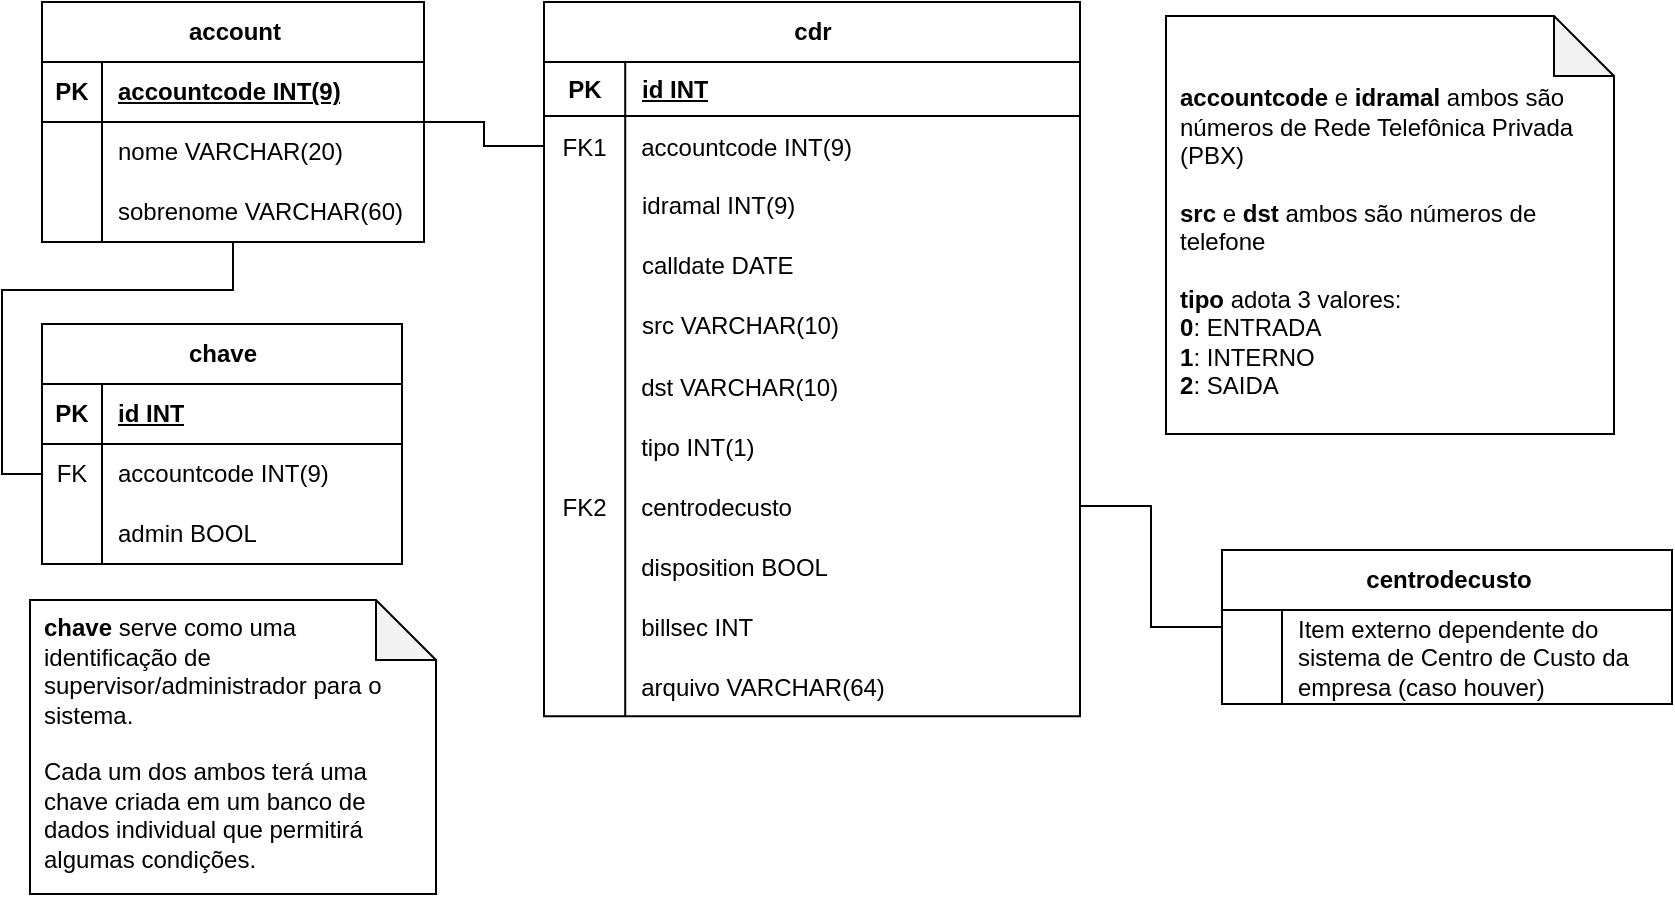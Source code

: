 <mxfile version="27.0.9" pages="3">
  <diagram id="LCHwBQlNh8Vgme6ZbI-Y" name="MER 1">
    <mxGraphModel dx="1278" dy="618" grid="0" gridSize="10" guides="1" tooltips="1" connect="1" arrows="1" fold="1" page="0" pageScale="1" pageWidth="3300" pageHeight="2339" math="0" shadow="0">
      <root>
        <mxCell id="0" />
        <mxCell id="1" parent="0" />
        <mxCell id="iptCe_9q5392KeY6W5Uu-12" value="cdr" style="shape=table;startSize=30;container=1;collapsible=1;childLayout=tableLayout;fixedRows=1;rowLines=0;fontStyle=1;align=center;resizeLast=1;html=1;" parent="1" vertex="1">
          <mxGeometry x="50" y="127" width="268" height="357.071" as="geometry">
            <mxRectangle x="50" y="127" width="52" height="30" as="alternateBounds" />
          </mxGeometry>
        </mxCell>
        <mxCell id="iptCe_9q5392KeY6W5Uu-13" value="" style="shape=tableRow;horizontal=0;startSize=0;swimlaneHead=0;swimlaneBody=0;fillColor=none;collapsible=0;dropTarget=0;points=[[0,0.5],[1,0.5]];portConstraint=eastwest;top=0;left=0;right=0;bottom=1;" parent="iptCe_9q5392KeY6W5Uu-12" vertex="1">
          <mxGeometry y="30" width="268" height="27" as="geometry" />
        </mxCell>
        <mxCell id="iptCe_9q5392KeY6W5Uu-14" value="PK" style="shape=partialRectangle;connectable=0;fillColor=none;top=0;left=0;bottom=0;right=0;fontStyle=1;overflow=hidden;whiteSpace=wrap;html=1;" parent="iptCe_9q5392KeY6W5Uu-13" vertex="1">
          <mxGeometry width="40.607" height="27" as="geometry">
            <mxRectangle width="40.607" height="27" as="alternateBounds" />
          </mxGeometry>
        </mxCell>
        <mxCell id="iptCe_9q5392KeY6W5Uu-15" value="id INT" style="shape=partialRectangle;connectable=0;fillColor=none;top=0;left=0;bottom=0;right=0;align=left;spacingLeft=6;fontStyle=5;overflow=hidden;whiteSpace=wrap;html=1;" parent="iptCe_9q5392KeY6W5Uu-13" vertex="1">
          <mxGeometry x="40.607" width="227.393" height="27" as="geometry">
            <mxRectangle width="227.393" height="27" as="alternateBounds" />
          </mxGeometry>
        </mxCell>
        <mxCell id="iptCe_9q5392KeY6W5Uu-82" value="" style="shape=tableRow;horizontal=0;startSize=0;swimlaneHead=0;swimlaneBody=0;fillColor=none;collapsible=0;dropTarget=0;points=[[0,0.5],[1,0.5]];portConstraint=eastwest;top=0;left=0;right=0;bottom=0;" parent="iptCe_9q5392KeY6W5Uu-12" vertex="1">
          <mxGeometry y="57" width="268" height="30" as="geometry" />
        </mxCell>
        <mxCell id="iptCe_9q5392KeY6W5Uu-83" value="FK1" style="shape=partialRectangle;connectable=0;fillColor=none;top=0;left=0;bottom=0;right=0;editable=1;overflow=hidden;" parent="iptCe_9q5392KeY6W5Uu-82" vertex="1">
          <mxGeometry width="40.607" height="30" as="geometry">
            <mxRectangle width="40.607" height="30" as="alternateBounds" />
          </mxGeometry>
        </mxCell>
        <mxCell id="iptCe_9q5392KeY6W5Uu-84" value="accountcode INT(9)" style="shape=partialRectangle;connectable=0;fillColor=none;top=0;left=0;bottom=0;right=0;align=left;spacingLeft=6;overflow=hidden;" parent="iptCe_9q5392KeY6W5Uu-82" vertex="1">
          <mxGeometry x="40.607" width="227.393" height="30" as="geometry">
            <mxRectangle width="227.393" height="30" as="alternateBounds" />
          </mxGeometry>
        </mxCell>
        <mxCell id="iptCe_9q5392KeY6W5Uu-16" value="" style="shape=tableRow;horizontal=0;startSize=0;swimlaneHead=0;swimlaneBody=0;fillColor=none;collapsible=0;dropTarget=0;points=[[0,0.5],[1,0.5]];portConstraint=eastwest;top=0;left=0;right=0;bottom=0;" parent="iptCe_9q5392KeY6W5Uu-12" vertex="1">
          <mxGeometry y="87" width="268" height="30" as="geometry" />
        </mxCell>
        <mxCell id="iptCe_9q5392KeY6W5Uu-17" value="" style="shape=partialRectangle;connectable=0;fillColor=none;top=0;left=0;bottom=0;right=0;editable=1;overflow=hidden;whiteSpace=wrap;html=1;" parent="iptCe_9q5392KeY6W5Uu-16" vertex="1">
          <mxGeometry width="40.607" height="30" as="geometry">
            <mxRectangle width="40.607" height="30" as="alternateBounds" />
          </mxGeometry>
        </mxCell>
        <mxCell id="iptCe_9q5392KeY6W5Uu-18" value="idramal INT(9)" style="shape=partialRectangle;connectable=0;fillColor=none;top=0;left=0;bottom=0;right=0;align=left;spacingLeft=6;overflow=hidden;whiteSpace=wrap;html=1;" parent="iptCe_9q5392KeY6W5Uu-16" vertex="1">
          <mxGeometry x="40.607" width="227.393" height="30" as="geometry">
            <mxRectangle width="227.393" height="30" as="alternateBounds" />
          </mxGeometry>
        </mxCell>
        <mxCell id="iptCe_9q5392KeY6W5Uu-19" value="" style="shape=tableRow;horizontal=0;startSize=0;swimlaneHead=0;swimlaneBody=0;fillColor=none;collapsible=0;dropTarget=0;points=[[0,0.5],[1,0.5]];portConstraint=eastwest;top=0;left=0;right=0;bottom=0;" parent="iptCe_9q5392KeY6W5Uu-12" vertex="1">
          <mxGeometry y="117" width="268" height="30" as="geometry" />
        </mxCell>
        <mxCell id="iptCe_9q5392KeY6W5Uu-20" value="" style="shape=partialRectangle;connectable=0;fillColor=none;top=0;left=0;bottom=0;right=0;editable=1;overflow=hidden;whiteSpace=wrap;html=1;" parent="iptCe_9q5392KeY6W5Uu-19" vertex="1">
          <mxGeometry width="40.607" height="30" as="geometry">
            <mxRectangle width="40.607" height="30" as="alternateBounds" />
          </mxGeometry>
        </mxCell>
        <mxCell id="iptCe_9q5392KeY6W5Uu-21" value="calldate DATE" style="shape=partialRectangle;connectable=0;fillColor=none;top=0;left=0;bottom=0;right=0;align=left;spacingLeft=6;overflow=hidden;whiteSpace=wrap;html=1;" parent="iptCe_9q5392KeY6W5Uu-19" vertex="1">
          <mxGeometry x="40.607" width="227.393" height="30" as="geometry">
            <mxRectangle width="227.393" height="30" as="alternateBounds" />
          </mxGeometry>
        </mxCell>
        <mxCell id="iptCe_9q5392KeY6W5Uu-22" value="" style="shape=tableRow;horizontal=0;startSize=0;swimlaneHead=0;swimlaneBody=0;fillColor=none;collapsible=0;dropTarget=0;points=[[0,0.5],[1,0.5]];portConstraint=eastwest;top=0;left=0;right=0;bottom=0;" parent="iptCe_9q5392KeY6W5Uu-12" vertex="1">
          <mxGeometry y="147" width="268" height="30" as="geometry" />
        </mxCell>
        <mxCell id="iptCe_9q5392KeY6W5Uu-23" value="" style="shape=partialRectangle;connectable=0;fillColor=none;top=0;left=0;bottom=0;right=0;editable=1;overflow=hidden;whiteSpace=wrap;html=1;" parent="iptCe_9q5392KeY6W5Uu-22" vertex="1">
          <mxGeometry width="40.607" height="30" as="geometry">
            <mxRectangle width="40.607" height="30" as="alternateBounds" />
          </mxGeometry>
        </mxCell>
        <mxCell id="iptCe_9q5392KeY6W5Uu-24" value="src VARCHAR(10&lt;span style=&quot;background-color: transparent; color: light-dark(rgb(0, 0, 0), rgb(255, 255, 255));&quot;&gt;)&lt;/span&gt;" style="shape=partialRectangle;connectable=0;fillColor=none;top=0;left=0;bottom=0;right=0;align=left;spacingLeft=6;overflow=hidden;whiteSpace=wrap;html=1;" parent="iptCe_9q5392KeY6W5Uu-22" vertex="1">
          <mxGeometry x="40.607" width="227.393" height="30" as="geometry">
            <mxRectangle width="227.393" height="30" as="alternateBounds" />
          </mxGeometry>
        </mxCell>
        <mxCell id="iptCe_9q5392KeY6W5Uu-26" value="" style="shape=tableRow;horizontal=0;startSize=0;swimlaneHead=0;swimlaneBody=0;fillColor=none;collapsible=0;dropTarget=0;points=[[0,0.5],[1,0.5]];portConstraint=eastwest;top=0;left=0;right=0;bottom=0;" parent="iptCe_9q5392KeY6W5Uu-12" vertex="1">
          <mxGeometry y="177" width="268" height="30" as="geometry" />
        </mxCell>
        <mxCell id="iptCe_9q5392KeY6W5Uu-27" value="" style="shape=partialRectangle;connectable=0;fillColor=none;top=0;left=0;bottom=0;right=0;editable=1;overflow=hidden;" parent="iptCe_9q5392KeY6W5Uu-26" vertex="1">
          <mxGeometry width="40.607" height="30" as="geometry">
            <mxRectangle width="40.607" height="30" as="alternateBounds" />
          </mxGeometry>
        </mxCell>
        <mxCell id="iptCe_9q5392KeY6W5Uu-28" value="dst VARCHAR(10)" style="shape=partialRectangle;connectable=0;fillColor=none;top=0;left=0;bottom=0;right=0;align=left;spacingLeft=6;overflow=hidden;" parent="iptCe_9q5392KeY6W5Uu-26" vertex="1">
          <mxGeometry x="40.607" width="227.393" height="30" as="geometry">
            <mxRectangle width="227.393" height="30" as="alternateBounds" />
          </mxGeometry>
        </mxCell>
        <mxCell id="iptCe_9q5392KeY6W5Uu-32" value="" style="shape=tableRow;horizontal=0;startSize=0;swimlaneHead=0;swimlaneBody=0;fillColor=none;collapsible=0;dropTarget=0;points=[[0,0.5],[1,0.5]];portConstraint=eastwest;top=0;left=0;right=0;bottom=0;" parent="iptCe_9q5392KeY6W5Uu-12" vertex="1">
          <mxGeometry y="207" width="268" height="30" as="geometry" />
        </mxCell>
        <mxCell id="iptCe_9q5392KeY6W5Uu-33" value="" style="shape=partialRectangle;connectable=0;fillColor=none;top=0;left=0;bottom=0;right=0;editable=1;overflow=hidden;" parent="iptCe_9q5392KeY6W5Uu-32" vertex="1">
          <mxGeometry width="40.607" height="30" as="geometry">
            <mxRectangle width="40.607" height="30" as="alternateBounds" />
          </mxGeometry>
        </mxCell>
        <mxCell id="iptCe_9q5392KeY6W5Uu-34" value="tipo INT(1)" style="shape=partialRectangle;connectable=0;fillColor=none;top=0;left=0;bottom=0;right=0;align=left;spacingLeft=6;overflow=hidden;" parent="iptCe_9q5392KeY6W5Uu-32" vertex="1">
          <mxGeometry x="40.607" width="227.393" height="30" as="geometry">
            <mxRectangle width="227.393" height="30" as="alternateBounds" />
          </mxGeometry>
        </mxCell>
        <mxCell id="iptCe_9q5392KeY6W5Uu-35" value="" style="shape=tableRow;horizontal=0;startSize=0;swimlaneHead=0;swimlaneBody=0;fillColor=none;collapsible=0;dropTarget=0;points=[[0,0.5],[1,0.5]];portConstraint=eastwest;top=0;left=0;right=0;bottom=0;" parent="iptCe_9q5392KeY6W5Uu-12" vertex="1">
          <mxGeometry y="237" width="268" height="30" as="geometry" />
        </mxCell>
        <mxCell id="iptCe_9q5392KeY6W5Uu-36" value="FK2" style="shape=partialRectangle;connectable=0;fillColor=none;top=0;left=0;bottom=0;right=0;editable=1;overflow=hidden;" parent="iptCe_9q5392KeY6W5Uu-35" vertex="1">
          <mxGeometry width="40.607" height="30" as="geometry">
            <mxRectangle width="40.607" height="30" as="alternateBounds" />
          </mxGeometry>
        </mxCell>
        <mxCell id="iptCe_9q5392KeY6W5Uu-37" value="centrodecusto" style="shape=partialRectangle;connectable=0;fillColor=none;top=0;left=0;bottom=0;right=0;align=left;spacingLeft=6;overflow=hidden;" parent="iptCe_9q5392KeY6W5Uu-35" vertex="1">
          <mxGeometry x="40.607" width="227.393" height="30" as="geometry">
            <mxRectangle width="227.393" height="30" as="alternateBounds" />
          </mxGeometry>
        </mxCell>
        <mxCell id="iptCe_9q5392KeY6W5Uu-38" value="" style="shape=tableRow;horizontal=0;startSize=0;swimlaneHead=0;swimlaneBody=0;fillColor=none;collapsible=0;dropTarget=0;points=[[0,0.5],[1,0.5]];portConstraint=eastwest;top=0;left=0;right=0;bottom=0;" parent="iptCe_9q5392KeY6W5Uu-12" vertex="1">
          <mxGeometry y="267" width="268" height="30" as="geometry" />
        </mxCell>
        <mxCell id="iptCe_9q5392KeY6W5Uu-39" value="" style="shape=partialRectangle;connectable=0;fillColor=none;top=0;left=0;bottom=0;right=0;editable=1;overflow=hidden;" parent="iptCe_9q5392KeY6W5Uu-38" vertex="1">
          <mxGeometry width="40.607" height="30" as="geometry">
            <mxRectangle width="40.607" height="30" as="alternateBounds" />
          </mxGeometry>
        </mxCell>
        <mxCell id="iptCe_9q5392KeY6W5Uu-40" value="disposition BOOL" style="shape=partialRectangle;connectable=0;fillColor=none;top=0;left=0;bottom=0;right=0;align=left;spacingLeft=6;overflow=hidden;" parent="iptCe_9q5392KeY6W5Uu-38" vertex="1">
          <mxGeometry x="40.607" width="227.393" height="30" as="geometry">
            <mxRectangle width="227.393" height="30" as="alternateBounds" />
          </mxGeometry>
        </mxCell>
        <mxCell id="iptCe_9q5392KeY6W5Uu-41" value="" style="shape=tableRow;horizontal=0;startSize=0;swimlaneHead=0;swimlaneBody=0;fillColor=none;collapsible=0;dropTarget=0;points=[[0,0.5],[1,0.5]];portConstraint=eastwest;top=0;left=0;right=0;bottom=0;" parent="iptCe_9q5392KeY6W5Uu-12" vertex="1">
          <mxGeometry y="297" width="268" height="30" as="geometry" />
        </mxCell>
        <mxCell id="iptCe_9q5392KeY6W5Uu-42" value="" style="shape=partialRectangle;connectable=0;fillColor=none;top=0;left=0;bottom=0;right=0;editable=1;overflow=hidden;" parent="iptCe_9q5392KeY6W5Uu-41" vertex="1">
          <mxGeometry width="40.607" height="30" as="geometry">
            <mxRectangle width="40.607" height="30" as="alternateBounds" />
          </mxGeometry>
        </mxCell>
        <mxCell id="iptCe_9q5392KeY6W5Uu-43" value="billsec INT" style="shape=partialRectangle;connectable=0;fillColor=none;top=0;left=0;bottom=0;right=0;align=left;spacingLeft=6;overflow=hidden;" parent="iptCe_9q5392KeY6W5Uu-41" vertex="1">
          <mxGeometry x="40.607" width="227.393" height="30" as="geometry">
            <mxRectangle width="227.393" height="30" as="alternateBounds" />
          </mxGeometry>
        </mxCell>
        <mxCell id="iptCe_9q5392KeY6W5Uu-44" value="" style="shape=tableRow;horizontal=0;startSize=0;swimlaneHead=0;swimlaneBody=0;fillColor=none;collapsible=0;dropTarget=0;points=[[0,0.5],[1,0.5]];portConstraint=eastwest;top=0;left=0;right=0;bottom=0;" parent="iptCe_9q5392KeY6W5Uu-12" vertex="1">
          <mxGeometry y="327" width="268" height="30" as="geometry" />
        </mxCell>
        <mxCell id="iptCe_9q5392KeY6W5Uu-45" value="" style="shape=partialRectangle;connectable=0;fillColor=none;top=0;left=0;bottom=0;right=0;editable=1;overflow=hidden;" parent="iptCe_9q5392KeY6W5Uu-44" vertex="1">
          <mxGeometry width="40.607" height="30" as="geometry">
            <mxRectangle width="40.607" height="30" as="alternateBounds" />
          </mxGeometry>
        </mxCell>
        <mxCell id="iptCe_9q5392KeY6W5Uu-46" value="arquivo VARCHAR(64)" style="shape=partialRectangle;connectable=0;fillColor=none;top=0;left=0;bottom=0;right=0;align=left;spacingLeft=6;overflow=hidden;" parent="iptCe_9q5392KeY6W5Uu-44" vertex="1">
          <mxGeometry x="40.607" width="227.393" height="30" as="geometry">
            <mxRectangle width="227.393" height="30" as="alternateBounds" />
          </mxGeometry>
        </mxCell>
        <mxCell id="iptCe_9q5392KeY6W5Uu-53" value="centrodecusto" style="shape=table;startSize=30;container=1;collapsible=1;childLayout=tableLayout;fixedRows=1;rowLines=0;fontStyle=1;align=center;resizeLast=1;html=1;" parent="1" vertex="1">
          <mxGeometry x="389" y="401" width="225" height="77" as="geometry" />
        </mxCell>
        <mxCell id="iptCe_9q5392KeY6W5Uu-57" value="" style="shape=tableRow;horizontal=0;startSize=0;swimlaneHead=0;swimlaneBody=0;fillColor=none;collapsible=0;dropTarget=0;points=[[0,0.5],[1,0.5]];portConstraint=eastwest;top=0;left=0;right=0;bottom=0;" parent="iptCe_9q5392KeY6W5Uu-53" vertex="1">
          <mxGeometry y="30" width="225" height="47" as="geometry" />
        </mxCell>
        <mxCell id="iptCe_9q5392KeY6W5Uu-58" value="" style="shape=partialRectangle;connectable=0;fillColor=none;top=0;left=0;bottom=0;right=0;editable=1;overflow=hidden;whiteSpace=wrap;html=1;" parent="iptCe_9q5392KeY6W5Uu-57" vertex="1">
          <mxGeometry width="30" height="47" as="geometry">
            <mxRectangle width="30" height="47" as="alternateBounds" />
          </mxGeometry>
        </mxCell>
        <mxCell id="iptCe_9q5392KeY6W5Uu-59" value="Item externo dependente do sistema de Centro de Custo da empresa (caso houver)" style="shape=partialRectangle;connectable=0;fillColor=none;top=0;left=0;bottom=0;right=0;align=left;spacingLeft=6;overflow=hidden;whiteSpace=wrap;html=1;" parent="iptCe_9q5392KeY6W5Uu-57" vertex="1">
          <mxGeometry x="30" width="195" height="47" as="geometry">
            <mxRectangle width="195" height="47" as="alternateBounds" />
          </mxGeometry>
        </mxCell>
        <mxCell id="iptCe_9q5392KeY6W5Uu-66" style="edgeStyle=orthogonalEdgeStyle;rounded=0;orthogonalLoop=1;jettySize=auto;html=1;entryX=0;entryY=0.5;entryDx=0;entryDy=0;fontSize=12;startSize=8;endSize=8;endArrow=none;startFill=0;exitX=1;exitY=0.5;exitDx=0;exitDy=0;" parent="1" source="iptCe_9q5392KeY6W5Uu-35" target="iptCe_9q5392KeY6W5Uu-53" edge="1">
          <mxGeometry relative="1" as="geometry" />
        </mxCell>
        <mxCell id="iptCe_9q5392KeY6W5Uu-90" value="&lt;b&gt;accountcode &lt;/b&gt;e &lt;b&gt;idramal &lt;/b&gt;ambos são números de&amp;nbsp;Rede Telefônica Privada (PBX)&lt;div&gt;&lt;br&gt;&lt;/div&gt;&lt;div&gt;&lt;div style=&quot;&quot;&gt;&lt;b&gt;src&lt;/b&gt;&amp;nbsp;e &lt;b&gt;dst&lt;/b&gt;&amp;nbsp;ambos são números de telefone&lt;/div&gt;&lt;div style=&quot;&quot;&gt;&lt;br&gt;&lt;/div&gt;&lt;div style=&quot;&quot;&gt;&lt;b&gt;tipo&lt;/b&gt;&amp;nbsp;adota 3 valores:&lt;br&gt;&lt;b&gt;0&lt;/b&gt;: ENTRADA&lt;/div&gt;&lt;div style=&quot;&quot;&gt;&lt;b&gt;1&lt;/b&gt;: INTERNO&lt;/div&gt;&lt;div style=&quot;&quot;&gt;&lt;b&gt;2&lt;/b&gt;: SAIDA&lt;/div&gt;&lt;div&gt;&lt;br&gt;&lt;/div&gt;&lt;/div&gt;" style="shape=note;whiteSpace=wrap;html=1;backgroundOutline=1;darkOpacity=0.05;align=left;verticalAlign=bottom;spacingLeft=5;" parent="1" vertex="1">
          <mxGeometry x="361" y="134" width="224" height="209" as="geometry" />
        </mxCell>
        <mxCell id="aGysRV_mhtRJOdo6gemg-48" style="edgeStyle=orthogonalEdgeStyle;rounded=0;orthogonalLoop=1;jettySize=auto;html=1;entryX=0;entryY=0.5;entryDx=0;entryDy=0;fontSize=12;startSize=8;endSize=8;endArrow=none;startFill=0;" edge="1" parent="1" source="aGysRV_mhtRJOdo6gemg-35" target="iptCe_9q5392KeY6W5Uu-82">
          <mxGeometry relative="1" as="geometry" />
        </mxCell>
        <mxCell id="aGysRV_mhtRJOdo6gemg-66" style="edgeStyle=orthogonalEdgeStyle;rounded=0;orthogonalLoop=1;jettySize=auto;html=1;entryX=0;entryY=0.5;entryDx=0;entryDy=0;fontSize=12;startSize=8;endSize=8;endArrow=none;startFill=0;" edge="1" parent="1" source="aGysRV_mhtRJOdo6gemg-35" target="aGysRV_mhtRJOdo6gemg-53">
          <mxGeometry relative="1" as="geometry">
            <Array as="points">
              <mxPoint x="-105" y="271" />
              <mxPoint x="-221" y="271" />
              <mxPoint x="-221" y="363" />
            </Array>
          </mxGeometry>
        </mxCell>
        <mxCell id="aGysRV_mhtRJOdo6gemg-35" value="account" style="shape=table;startSize=30;container=1;collapsible=1;childLayout=tableLayout;fixedRows=1;rowLines=0;fontStyle=1;align=center;resizeLast=1;html=1;" vertex="1" parent="1">
          <mxGeometry x="-201" y="127" width="191" height="120" as="geometry" />
        </mxCell>
        <mxCell id="aGysRV_mhtRJOdo6gemg-36" value="" style="shape=tableRow;horizontal=0;startSize=0;swimlaneHead=0;swimlaneBody=0;fillColor=none;collapsible=0;dropTarget=0;points=[[0,0.5],[1,0.5]];portConstraint=eastwest;top=0;left=0;right=0;bottom=1;" vertex="1" parent="aGysRV_mhtRJOdo6gemg-35">
          <mxGeometry y="30" width="191" height="30" as="geometry" />
        </mxCell>
        <mxCell id="aGysRV_mhtRJOdo6gemg-37" value="PK" style="shape=partialRectangle;connectable=0;fillColor=none;top=0;left=0;bottom=0;right=0;fontStyle=1;overflow=hidden;whiteSpace=wrap;html=1;" vertex="1" parent="aGysRV_mhtRJOdo6gemg-36">
          <mxGeometry width="30" height="30" as="geometry">
            <mxRectangle width="30" height="30" as="alternateBounds" />
          </mxGeometry>
        </mxCell>
        <mxCell id="aGysRV_mhtRJOdo6gemg-38" value="accountcode INT(9)" style="shape=partialRectangle;connectable=0;fillColor=none;top=0;left=0;bottom=0;right=0;align=left;spacingLeft=6;fontStyle=5;overflow=hidden;whiteSpace=wrap;html=1;" vertex="1" parent="aGysRV_mhtRJOdo6gemg-36">
          <mxGeometry x="30" width="161" height="30" as="geometry">
            <mxRectangle width="161" height="30" as="alternateBounds" />
          </mxGeometry>
        </mxCell>
        <mxCell id="aGysRV_mhtRJOdo6gemg-39" value="" style="shape=tableRow;horizontal=0;startSize=0;swimlaneHead=0;swimlaneBody=0;fillColor=none;collapsible=0;dropTarget=0;points=[[0,0.5],[1,0.5]];portConstraint=eastwest;top=0;left=0;right=0;bottom=0;" vertex="1" parent="aGysRV_mhtRJOdo6gemg-35">
          <mxGeometry y="60" width="191" height="30" as="geometry" />
        </mxCell>
        <mxCell id="aGysRV_mhtRJOdo6gemg-40" value="" style="shape=partialRectangle;connectable=0;fillColor=none;top=0;left=0;bottom=0;right=0;editable=1;overflow=hidden;whiteSpace=wrap;html=1;" vertex="1" parent="aGysRV_mhtRJOdo6gemg-39">
          <mxGeometry width="30" height="30" as="geometry">
            <mxRectangle width="30" height="30" as="alternateBounds" />
          </mxGeometry>
        </mxCell>
        <mxCell id="aGysRV_mhtRJOdo6gemg-41" value="nome VARCHAR(20)" style="shape=partialRectangle;connectable=0;fillColor=none;top=0;left=0;bottom=0;right=0;align=left;spacingLeft=6;overflow=hidden;whiteSpace=wrap;html=1;" vertex="1" parent="aGysRV_mhtRJOdo6gemg-39">
          <mxGeometry x="30" width="161" height="30" as="geometry">
            <mxRectangle width="161" height="30" as="alternateBounds" />
          </mxGeometry>
        </mxCell>
        <mxCell id="aGysRV_mhtRJOdo6gemg-42" value="" style="shape=tableRow;horizontal=0;startSize=0;swimlaneHead=0;swimlaneBody=0;fillColor=none;collapsible=0;dropTarget=0;points=[[0,0.5],[1,0.5]];portConstraint=eastwest;top=0;left=0;right=0;bottom=0;" vertex="1" parent="aGysRV_mhtRJOdo6gemg-35">
          <mxGeometry y="90" width="191" height="30" as="geometry" />
        </mxCell>
        <mxCell id="aGysRV_mhtRJOdo6gemg-43" value="" style="shape=partialRectangle;connectable=0;fillColor=none;top=0;left=0;bottom=0;right=0;editable=1;overflow=hidden;whiteSpace=wrap;html=1;" vertex="1" parent="aGysRV_mhtRJOdo6gemg-42">
          <mxGeometry width="30" height="30" as="geometry">
            <mxRectangle width="30" height="30" as="alternateBounds" />
          </mxGeometry>
        </mxCell>
        <mxCell id="aGysRV_mhtRJOdo6gemg-44" value="sobrenome VARCHAR(60)" style="shape=partialRectangle;connectable=0;fillColor=none;top=0;left=0;bottom=0;right=0;align=left;spacingLeft=6;overflow=hidden;whiteSpace=wrap;html=1;" vertex="1" parent="aGysRV_mhtRJOdo6gemg-42">
          <mxGeometry x="30" width="161" height="30" as="geometry">
            <mxRectangle width="161" height="30" as="alternateBounds" />
          </mxGeometry>
        </mxCell>
        <mxCell id="aGysRV_mhtRJOdo6gemg-49" value="chave" style="shape=table;startSize=30;container=1;collapsible=1;childLayout=tableLayout;fixedRows=1;rowLines=0;fontStyle=1;align=center;resizeLast=1;html=1;" vertex="1" parent="1">
          <mxGeometry x="-201" y="288" width="180" height="120" as="geometry" />
        </mxCell>
        <mxCell id="aGysRV_mhtRJOdo6gemg-50" value="" style="shape=tableRow;horizontal=0;startSize=0;swimlaneHead=0;swimlaneBody=0;fillColor=none;collapsible=0;dropTarget=0;points=[[0,0.5],[1,0.5]];portConstraint=eastwest;top=0;left=0;right=0;bottom=1;" vertex="1" parent="aGysRV_mhtRJOdo6gemg-49">
          <mxGeometry y="30" width="180" height="30" as="geometry" />
        </mxCell>
        <mxCell id="aGysRV_mhtRJOdo6gemg-51" value="PK" style="shape=partialRectangle;connectable=0;fillColor=none;top=0;left=0;bottom=0;right=0;fontStyle=1;overflow=hidden;whiteSpace=wrap;html=1;" vertex="1" parent="aGysRV_mhtRJOdo6gemg-50">
          <mxGeometry width="30" height="30" as="geometry">
            <mxRectangle width="30" height="30" as="alternateBounds" />
          </mxGeometry>
        </mxCell>
        <mxCell id="aGysRV_mhtRJOdo6gemg-52" value="id INT" style="shape=partialRectangle;connectable=0;fillColor=none;top=0;left=0;bottom=0;right=0;align=left;spacingLeft=6;fontStyle=5;overflow=hidden;whiteSpace=wrap;html=1;" vertex="1" parent="aGysRV_mhtRJOdo6gemg-50">
          <mxGeometry x="30" width="150" height="30" as="geometry">
            <mxRectangle width="150" height="30" as="alternateBounds" />
          </mxGeometry>
        </mxCell>
        <mxCell id="aGysRV_mhtRJOdo6gemg-53" value="" style="shape=tableRow;horizontal=0;startSize=0;swimlaneHead=0;swimlaneBody=0;fillColor=none;collapsible=0;dropTarget=0;points=[[0,0.5],[1,0.5]];portConstraint=eastwest;top=0;left=0;right=0;bottom=0;" vertex="1" parent="aGysRV_mhtRJOdo6gemg-49">
          <mxGeometry y="60" width="180" height="30" as="geometry" />
        </mxCell>
        <mxCell id="aGysRV_mhtRJOdo6gemg-54" value="FK" style="shape=partialRectangle;connectable=0;fillColor=none;top=0;left=0;bottom=0;right=0;editable=1;overflow=hidden;whiteSpace=wrap;html=1;" vertex="1" parent="aGysRV_mhtRJOdo6gemg-53">
          <mxGeometry width="30" height="30" as="geometry">
            <mxRectangle width="30" height="30" as="alternateBounds" />
          </mxGeometry>
        </mxCell>
        <mxCell id="aGysRV_mhtRJOdo6gemg-55" value="accountcode INT(9)" style="shape=partialRectangle;connectable=0;fillColor=none;top=0;left=0;bottom=0;right=0;align=left;spacingLeft=6;overflow=hidden;whiteSpace=wrap;html=1;" vertex="1" parent="aGysRV_mhtRJOdo6gemg-53">
          <mxGeometry x="30" width="150" height="30" as="geometry">
            <mxRectangle width="150" height="30" as="alternateBounds" />
          </mxGeometry>
        </mxCell>
        <mxCell id="aGysRV_mhtRJOdo6gemg-62" value="" style="shape=tableRow;horizontal=0;startSize=0;swimlaneHead=0;swimlaneBody=0;fillColor=none;collapsible=0;dropTarget=0;points=[[0,0.5],[1,0.5]];portConstraint=eastwest;top=0;left=0;right=0;bottom=0;" vertex="1" parent="aGysRV_mhtRJOdo6gemg-49">
          <mxGeometry y="90" width="180" height="30" as="geometry" />
        </mxCell>
        <mxCell id="aGysRV_mhtRJOdo6gemg-63" value="" style="shape=partialRectangle;connectable=0;fillColor=none;top=0;left=0;bottom=0;right=0;fontStyle=0;overflow=hidden;whiteSpace=wrap;html=1;" vertex="1" parent="aGysRV_mhtRJOdo6gemg-62">
          <mxGeometry width="30" height="30" as="geometry">
            <mxRectangle width="30" height="30" as="alternateBounds" />
          </mxGeometry>
        </mxCell>
        <mxCell id="aGysRV_mhtRJOdo6gemg-64" value="admin BOOL" style="shape=partialRectangle;connectable=0;fillColor=none;top=0;left=0;bottom=0;right=0;align=left;spacingLeft=6;fontStyle=0;overflow=hidden;whiteSpace=wrap;html=1;" vertex="1" parent="aGysRV_mhtRJOdo6gemg-62">
          <mxGeometry x="30" width="150" height="30" as="geometry">
            <mxRectangle width="150" height="30" as="alternateBounds" />
          </mxGeometry>
        </mxCell>
        <mxCell id="aGysRV_mhtRJOdo6gemg-65" value="&lt;b&gt;chave &lt;/b&gt;serve como uma identificação de supervisor/administrador para o sistema.&lt;div&gt;&lt;br&gt;&lt;/div&gt;&lt;div&gt;Cada um dos ambos terá uma chave criada em um banco de dados individual que permitirá algumas condições.&lt;/div&gt;" style="shape=note;whiteSpace=wrap;html=1;backgroundOutline=1;darkOpacity=0.05;align=left;verticalAlign=bottom;spacingLeft=5;spacingRight=8;spacingBottom=8;" vertex="1" parent="1">
          <mxGeometry x="-207" y="426" width="203" height="147" as="geometry" />
        </mxCell>
      </root>
    </mxGraphModel>
  </diagram>
  <diagram name="DER 1" id="BNk5RFfHtkvswEc0Ol9s">
    <mxGraphModel dx="1278" dy="618" grid="0" gridSize="10" guides="1" tooltips="1" connect="1" arrows="1" fold="1" page="0" pageScale="1" pageWidth="3300" pageHeight="2339" math="0" shadow="0">
      <root>
        <mxCell id="0" />
        <mxCell id="1" parent="0" />
        <mxCell id="P_fY0GC87L_X9JQZBcob-1" value="Actor" style="shape=umlActor;verticalLabelPosition=bottom;verticalAlign=top;html=1;outlineConnect=0;" parent="1" vertex="1">
          <mxGeometry x="-1" y="84" width="30" height="60" as="geometry" />
        </mxCell>
        <mxCell id="P_fY0GC87L_X9JQZBcob-2" value="Comum" style="shape=umlActor;verticalLabelPosition=bottom;verticalAlign=top;html=1;outlineConnect=0;" parent="1" vertex="1">
          <mxGeometry x="-70" y="201" width="30" height="60" as="geometry" />
        </mxCell>
        <mxCell id="P_fY0GC87L_X9JQZBcob-3" value="Supervisor" style="shape=umlActor;verticalLabelPosition=bottom;verticalAlign=top;html=1;outlineConnect=0;" parent="1" vertex="1">
          <mxGeometry x="-1" y="201" width="30" height="60" as="geometry" />
        </mxCell>
        <mxCell id="P_fY0GC87L_X9JQZBcob-4" value="Admin" style="shape=umlActor;verticalLabelPosition=bottom;verticalAlign=top;html=1;outlineConnect=0;" parent="1" vertex="1">
          <mxGeometry x="68" y="201" width="30" height="60" as="geometry" />
        </mxCell>
        <mxCell id="P_fY0GC87L_X9JQZBcob-8" style="edgeStyle=orthogonalEdgeStyle;rounded=0;orthogonalLoop=1;jettySize=auto;html=1;fontSize=12;startSize=8;endSize=8;entryX=0.5;entryY=0;entryDx=0;entryDy=0;entryPerimeter=0;" parent="1" target="P_fY0GC87L_X9JQZBcob-2" edge="1">
          <mxGeometry relative="1" as="geometry">
            <mxPoint x="-55" y="201" as="targetPoint" />
            <mxPoint x="14" y="165" as="sourcePoint" />
            <Array as="points">
              <mxPoint x="14" y="181" />
              <mxPoint x="-55" y="181" />
            </Array>
          </mxGeometry>
        </mxCell>
        <mxCell id="P_fY0GC87L_X9JQZBcob-10" style="edgeStyle=none;curved=1;rounded=0;orthogonalLoop=1;jettySize=auto;html=1;entryX=0.5;entryY=0;entryDx=0;entryDy=0;entryPerimeter=0;fontSize=12;startSize=8;endSize=8;" parent="1" target="P_fY0GC87L_X9JQZBcob-3" edge="1">
          <mxGeometry relative="1" as="geometry">
            <mxPoint x="14" y="168" as="sourcePoint" />
          </mxGeometry>
        </mxCell>
        <mxCell id="P_fY0GC87L_X9JQZBcob-11" style="edgeStyle=orthogonalEdgeStyle;rounded=0;orthogonalLoop=1;jettySize=auto;html=1;entryX=0.5;entryY=0;entryDx=0;entryDy=0;entryPerimeter=0;fontSize=12;startSize=8;endSize=8;" parent="1" edge="1">
          <mxGeometry relative="1" as="geometry">
            <mxPoint x="14" y="170" as="sourcePoint" />
            <mxPoint x="83.0" y="200" as="targetPoint" />
            <Array as="points">
              <mxPoint x="14" y="181" />
              <mxPoint x="83" y="181" />
            </Array>
          </mxGeometry>
        </mxCell>
        <mxCell id="P_fY0GC87L_X9JQZBcob-12" value="" style="rounded=0;whiteSpace=wrap;html=1;movable=0;resizable=0;rotatable=0;deletable=0;editable=0;locked=1;connectable=0;" parent="1" vertex="1">
          <mxGeometry x="127" y="22" width="767" height="739" as="geometry" />
        </mxCell>
        <mxCell id="P_fY0GC87L_X9JQZBcob-17" value="" style="edgeStyle=entityRelationEdgeStyle;rounded=0;orthogonalLoop=1;jettySize=auto;html=1;fontSize=12;startSize=8;endSize=8;endArrow=none;startFill=0;" parent="1" source="P_fY0GC87L_X9JQZBcob-13" target="P_fY0GC87L_X9JQZBcob-1" edge="1">
          <mxGeometry relative="1" as="geometry" />
        </mxCell>
        <mxCell id="P_fY0GC87L_X9JQZBcob-58" style="edgeStyle=none;curved=1;rounded=0;orthogonalLoop=1;jettySize=auto;html=1;fontSize=12;startSize=8;endSize=8;" parent="1" source="P_fY0GC87L_X9JQZBcob-13" target="P_fY0GC87L_X9JQZBcob-57" edge="1">
          <mxGeometry relative="1" as="geometry" />
        </mxCell>
        <mxCell id="P_fY0GC87L_X9JQZBcob-13" value="Login" style="ellipse;whiteSpace=wrap;html=1;" parent="1" vertex="1">
          <mxGeometry x="176" y="53" width="73" height="54" as="geometry" />
        </mxCell>
        <mxCell id="P_fY0GC87L_X9JQZBcob-21" style="rounded=0;orthogonalLoop=1;jettySize=auto;html=1;entryX=0.5;entryY=1;entryDx=0;entryDy=0;fontSize=12;startSize=8;endSize=8;dashed=1;exitX=0;exitY=0.5;exitDx=0;exitDy=0;edgeStyle=elbowEdgeStyle;elbow=vertical;dashPattern=8 8;" parent="1" source="P_fY0GC87L_X9JQZBcob-18" target="P_fY0GC87L_X9JQZBcob-13" edge="1">
          <mxGeometry relative="1" as="geometry">
            <Array as="points">
              <mxPoint x="213" y="128" />
              <mxPoint x="157" y="137" />
            </Array>
          </mxGeometry>
        </mxCell>
        <mxCell id="P_fY0GC87L_X9JQZBcob-23" style="edgeStyle=none;curved=1;rounded=0;orthogonalLoop=1;jettySize=auto;html=1;fontSize=12;startSize=8;endSize=8;" parent="1" source="P_fY0GC87L_X9JQZBcob-18" target="P_fY0GC87L_X9JQZBcob-22" edge="1">
          <mxGeometry relative="1" as="geometry" />
        </mxCell>
        <mxCell id="P_fY0GC87L_X9JQZBcob-18" value="Botão &quot;esqueci a senha&quot;" style="ellipse;whiteSpace=wrap;html=1;" parent="1" vertex="1">
          <mxGeometry x="240" y="144" width="109" height="54" as="geometry" />
        </mxCell>
        <mxCell id="P_fY0GC87L_X9JQZBcob-26" style="edgeStyle=orthogonalEdgeStyle;rounded=0;orthogonalLoop=1;jettySize=auto;html=1;entryX=0.5;entryY=0;entryDx=0;entryDy=0;fontSize=12;startSize=8;endSize=8;endArrow=none;startFill=1;startArrow=classic;" parent="1" source="P_fY0GC87L_X9JQZBcob-22" target="P_fY0GC87L_X9JQZBcob-24" edge="1">
          <mxGeometry relative="1" as="geometry" />
        </mxCell>
        <mxCell id="P_fY0GC87L_X9JQZBcob-28" style="edgeStyle=orthogonalEdgeStyle;rounded=0;orthogonalLoop=1;jettySize=auto;html=1;entryX=0.5;entryY=0;entryDx=0;entryDy=0;fontSize=12;startSize=8;endSize=8;startArrow=classic;startFill=1;endArrow=none;" parent="1" source="P_fY0GC87L_X9JQZBcob-22" target="P_fY0GC87L_X9JQZBcob-25" edge="1">
          <mxGeometry relative="1" as="geometry" />
        </mxCell>
        <mxCell id="P_fY0GC87L_X9JQZBcob-22" value="Mandar código de recup. senha" style="ellipse;whiteSpace=wrap;html=1;" parent="1" vertex="1">
          <mxGeometry x="241.5" y="224" width="106" height="62" as="geometry" />
        </mxCell>
        <mxCell id="P_fY0GC87L_X9JQZBcob-24" value="e-mail corporativo" style="ellipse;whiteSpace=wrap;html=1;" parent="1" vertex="1">
          <mxGeometry x="181" y="334" width="106" height="62" as="geometry" />
        </mxCell>
        <mxCell id="P_fY0GC87L_X9JQZBcob-25" value="n. de celular registrado no B.D." style="ellipse;whiteSpace=wrap;html=1;" parent="1" vertex="1">
          <mxGeometry x="305" y="334" width="106" height="62" as="geometry" />
        </mxCell>
        <mxCell id="P_fY0GC87L_X9JQZBcob-30" style="edgeStyle=orthogonalEdgeStyle;rounded=0;orthogonalLoop=1;jettySize=auto;html=1;entryX=0.5;entryY=1;entryDx=0;entryDy=0;fontSize=12;startSize=8;endSize=8;endArrow=none;startFill=0;exitX=0.5;exitY=0;exitDx=0;exitDy=0;" parent="1" source="P_fY0GC87L_X9JQZBcob-29" target="P_fY0GC87L_X9JQZBcob-24" edge="1">
          <mxGeometry relative="1" as="geometry">
            <mxPoint x="251" y="440" as="sourcePoint" />
            <mxPoint x="190" y="396" as="targetPoint" />
          </mxGeometry>
        </mxCell>
        <mxCell id="P_fY0GC87L_X9JQZBcob-31" style="edgeStyle=orthogonalEdgeStyle;rounded=0;orthogonalLoop=1;jettySize=auto;html=1;entryX=0.5;entryY=1;entryDx=0;entryDy=0;fontSize=12;startSize=8;endSize=8;endArrow=none;startFill=0;exitX=0.5;exitY=0;exitDx=0;exitDy=0;" parent="1" source="P_fY0GC87L_X9JQZBcob-29" target="P_fY0GC87L_X9JQZBcob-25" edge="1">
          <mxGeometry relative="1" as="geometry">
            <mxPoint x="251" y="440" as="sourcePoint" />
            <mxPoint x="314" y="396" as="targetPoint" />
          </mxGeometry>
        </mxCell>
        <mxCell id="P_fY0GC87L_X9JQZBcob-47" style="edgeStyle=orthogonalEdgeStyle;rounded=0;orthogonalLoop=1;jettySize=auto;html=1;entryX=0;entryY=0.5;entryDx=0;entryDy=0;fontSize=12;startSize=8;endSize=8;endArrow=classic;startFill=0;endFill=1;" parent="1" source="P_fY0GC87L_X9JQZBcob-29" target="P_fY0GC87L_X9JQZBcob-45" edge="1">
          <mxGeometry relative="1" as="geometry" />
        </mxCell>
        <mxCell id="P_fY0GC87L_X9JQZBcob-48" style="edgeStyle=orthogonalEdgeStyle;rounded=0;orthogonalLoop=1;jettySize=auto;html=1;entryX=0;entryY=0.5;entryDx=0;entryDy=0;fontSize=12;startSize=8;endSize=8;endArrow=classic;startFill=0;endFill=1;" parent="1" source="P_fY0GC87L_X9JQZBcob-29" target="P_fY0GC87L_X9JQZBcob-46" edge="1">
          <mxGeometry relative="1" as="geometry" />
        </mxCell>
        <mxCell id="P_fY0GC87L_X9JQZBcob-29" value="Verificar código" style="ellipse;whiteSpace=wrap;html=1;" parent="1" vertex="1">
          <mxGeometry x="235" y="462" width="120" height="51" as="geometry" />
        </mxCell>
        <mxCell id="P_fY0GC87L_X9JQZBcob-32" style="edgeStyle=none;curved=1;rounded=0;orthogonalLoop=1;jettySize=auto;html=1;exitX=0.5;exitY=0;exitDx=0;exitDy=0;fontSize=12;startSize=8;endSize=8;" parent="1" source="P_fY0GC87L_X9JQZBcob-29" target="P_fY0GC87L_X9JQZBcob-29" edge="1">
          <mxGeometry relative="1" as="geometry" />
        </mxCell>
        <mxCell id="P_fY0GC87L_X9JQZBcob-36" style="edgeStyle=orthogonalEdgeStyle;rounded=0;orthogonalLoop=1;jettySize=auto;html=1;entryX=0.5;entryY=1;entryDx=0;entryDy=0;fontSize=12;startSize=8;endSize=8;" parent="1" source="P_fY0GC87L_X9JQZBcob-34" target="P_fY0GC87L_X9JQZBcob-29" edge="1">
          <mxGeometry relative="1" as="geometry" />
        </mxCell>
        <mxCell id="P_fY0GC87L_X9JQZBcob-34" value="Solicitar mudança de senha ao nível de usuário maior" style="ellipse;whiteSpace=wrap;html=1;" parent="1" vertex="1">
          <mxGeometry x="204.25" y="551" width="181.5" height="80" as="geometry" />
        </mxCell>
        <mxCell id="P_fY0GC87L_X9JQZBcob-39" style="edgeStyle=orthogonalEdgeStyle;rounded=0;orthogonalLoop=1;jettySize=auto;html=1;entryX=0.5;entryY=1;entryDx=0;entryDy=0;fontSize=12;startSize=8;endSize=8;dashed=1;dashPattern=8 8;" parent="1" source="P_fY0GC87L_X9JQZBcob-37" target="P_fY0GC87L_X9JQZBcob-34" edge="1">
          <mxGeometry relative="1" as="geometry" />
        </mxCell>
        <mxCell id="P_fY0GC87L_X9JQZBcob-37" value="Senha alterada" style="ellipse;whiteSpace=wrap;html=1;" parent="1" vertex="1">
          <mxGeometry x="268" y="669" width="110" height="32" as="geometry" />
        </mxCell>
        <mxCell id="P_fY0GC87L_X9JQZBcob-42" style="edgeStyle=none;curved=1;rounded=0;orthogonalLoop=1;jettySize=auto;html=1;entryX=0;entryY=0.5;entryDx=0;entryDy=0;fontSize=12;startSize=8;endSize=8;endArrow=none;startFill=0;" parent="1" source="P_fY0GC87L_X9JQZBcob-40" target="P_fY0GC87L_X9JQZBcob-37" edge="1">
          <mxGeometry relative="1" as="geometry" />
        </mxCell>
        <mxCell id="P_fY0GC87L_X9JQZBcob-40" value="Superv." style="ellipse;whiteSpace=wrap;html=1;" parent="1" vertex="1">
          <mxGeometry x="137" y="669" width="59" height="32" as="geometry" />
        </mxCell>
        <mxCell id="P_fY0GC87L_X9JQZBcob-44" style="edgeStyle=orthogonalEdgeStyle;rounded=0;orthogonalLoop=1;jettySize=auto;html=1;entryX=0;entryY=0.5;entryDx=0;entryDy=0;fontSize=12;startSize=8;endSize=8;endArrow=none;startFill=0;" parent="1" source="P_fY0GC87L_X9JQZBcob-41" target="P_fY0GC87L_X9JQZBcob-37" edge="1">
          <mxGeometry relative="1" as="geometry" />
        </mxCell>
        <mxCell id="P_fY0GC87L_X9JQZBcob-41" value="Admin" style="ellipse;whiteSpace=wrap;html=1;" parent="1" vertex="1">
          <mxGeometry x="137" y="706" width="59" height="32" as="geometry" />
        </mxCell>
        <mxCell id="P_fY0GC87L_X9JQZBcob-56" style="edgeStyle=orthogonalEdgeStyle;rounded=0;orthogonalLoop=1;jettySize=auto;html=1;entryX=0;entryY=0.5;entryDx=0;entryDy=0;fontSize=12;startSize=8;endSize=8;" parent="1" source="P_fY0GC87L_X9JQZBcob-45" target="P_fY0GC87L_X9JQZBcob-54" edge="1">
          <mxGeometry relative="1" as="geometry" />
        </mxCell>
        <mxCell id="P_fY0GC87L_X9JQZBcob-45" value="Superv." style="ellipse;whiteSpace=wrap;html=1;" parent="1" vertex="1">
          <mxGeometry x="420" y="456" width="59" height="32" as="geometry" />
        </mxCell>
        <mxCell id="P_fY0GC87L_X9JQZBcob-52" style="edgeStyle=orthogonalEdgeStyle;rounded=0;orthogonalLoop=1;jettySize=auto;html=1;entryX=0.5;entryY=0;entryDx=0;entryDy=0;fontSize=12;startSize=8;endSize=8;" parent="1" source="P_fY0GC87L_X9JQZBcob-46" target="P_fY0GC87L_X9JQZBcob-49" edge="1">
          <mxGeometry relative="1" as="geometry" />
        </mxCell>
        <mxCell id="P_fY0GC87L_X9JQZBcob-55" value="" style="edgeStyle=orthogonalEdgeStyle;rounded=0;orthogonalLoop=1;jettySize=auto;html=1;fontSize=12;startSize=8;endSize=8;" parent="1" source="P_fY0GC87L_X9JQZBcob-46" target="P_fY0GC87L_X9JQZBcob-54" edge="1">
          <mxGeometry relative="1" as="geometry">
            <Array as="points">
              <mxPoint x="512" y="509" />
              <mxPoint x="512" y="566" />
            </Array>
          </mxGeometry>
        </mxCell>
        <mxCell id="P_fY0GC87L_X9JQZBcob-46" value="Admin" style="ellipse;whiteSpace=wrap;html=1;" parent="1" vertex="1">
          <mxGeometry x="420" y="493" width="59" height="32" as="geometry" />
        </mxCell>
        <mxCell id="P_fY0GC87L_X9JQZBcob-53" style="edgeStyle=orthogonalEdgeStyle;rounded=0;orthogonalLoop=1;jettySize=auto;html=1;entryX=1;entryY=0.5;entryDx=0;entryDy=0;fontSize=12;startSize=8;endSize=8;" parent="1" source="P_fY0GC87L_X9JQZBcob-49" target="P_fY0GC87L_X9JQZBcob-37" edge="1">
          <mxGeometry relative="1" as="geometry" />
        </mxCell>
        <mxCell id="P_fY0GC87L_X9JQZBcob-49" value="Alterar própria senha" style="ellipse;whiteSpace=wrap;html=1;" parent="1" vertex="1">
          <mxGeometry x="436" y="589" width="95" height="67" as="geometry" />
        </mxCell>
        <mxCell id="P_fY0GC87L_X9JQZBcob-54" value="Verificar código" style="ellipse;whiteSpace=wrap;html=1;" parent="1" vertex="1">
          <mxGeometry x="545" y="540" width="120" height="51" as="geometry" />
        </mxCell>
        <mxCell id="P_fY0GC87L_X9JQZBcob-60" style="edgeStyle=orthogonalEdgeStyle;rounded=0;orthogonalLoop=1;jettySize=auto;html=1;entryX=0;entryY=0.5;entryDx=0;entryDy=0;fontSize=12;startSize=8;endSize=8;" parent="1" source="P_fY0GC87L_X9JQZBcob-57" target="P_fY0GC87L_X9JQZBcob-59" edge="1">
          <mxGeometry relative="1" as="geometry">
            <Array as="points">
              <mxPoint x="387" y="174" />
            </Array>
          </mxGeometry>
        </mxCell>
        <mxCell id="P_fY0GC87L_X9JQZBcob-69" style="edgeStyle=orthogonalEdgeStyle;rounded=0;orthogonalLoop=1;jettySize=auto;html=1;entryX=0;entryY=0.5;entryDx=0;entryDy=0;fontSize=12;startSize=8;endSize=8;dashed=1;dashPattern=8 8;" parent="1" source="P_fY0GC87L_X9JQZBcob-57" target="P_fY0GC87L_X9JQZBcob-67" edge="1">
          <mxGeometry relative="1" as="geometry">
            <Array as="points">
              <mxPoint x="370" y="238" />
              <mxPoint x="436" y="238" />
              <mxPoint x="436" y="343" />
            </Array>
          </mxGeometry>
        </mxCell>
        <mxCell id="P_fY0GC87L_X9JQZBcob-70" style="edgeStyle=orthogonalEdgeStyle;rounded=0;orthogonalLoop=1;jettySize=auto;html=1;entryX=0;entryY=0.5;entryDx=0;entryDy=0;fontSize=12;startSize=8;endSize=8;dashed=1;dashPattern=8 8;" parent="1" source="P_fY0GC87L_X9JQZBcob-57" target="P_fY0GC87L_X9JQZBcob-68" edge="1">
          <mxGeometry relative="1" as="geometry">
            <Array as="points">
              <mxPoint x="370" y="238" />
              <mxPoint x="436" y="238" />
              <mxPoint x="436" y="380" />
            </Array>
          </mxGeometry>
        </mxCell>
        <mxCell id="P_fY0GC87L_X9JQZBcob-73" style="edgeStyle=orthogonalEdgeStyle;rounded=0;orthogonalLoop=1;jettySize=auto;html=1;entryX=0;entryY=0.5;entryDx=0;entryDy=0;fontSize=12;startSize=8;endSize=8;" parent="1" source="P_fY0GC87L_X9JQZBcob-57" target="P_fY0GC87L_X9JQZBcob-65" edge="1">
          <mxGeometry relative="1" as="geometry">
            <Array as="points">
              <mxPoint x="387" y="215" />
              <mxPoint x="451" y="215" />
              <mxPoint x="451" y="246" />
            </Array>
          </mxGeometry>
        </mxCell>
        <mxCell id="P_fY0GC87L_X9JQZBcob-57" value="Verificar credenciais" style="ellipse;whiteSpace=wrap;html=1;" parent="1" vertex="1">
          <mxGeometry x="332" y="53" width="109" height="54" as="geometry" />
        </mxCell>
        <mxCell id="P_fY0GC87L_X9JQZBcob-59" value="Listar chamadas" style="ellipse;whiteSpace=wrap;html=1;" parent="1" vertex="1">
          <mxGeometry x="411" y="147" width="109" height="54" as="geometry" />
        </mxCell>
        <mxCell id="P_fY0GC87L_X9JQZBcob-63" style="edgeStyle=none;curved=1;rounded=0;orthogonalLoop=1;jettySize=auto;html=1;entryX=1;entryY=0.5;entryDx=0;entryDy=0;fontSize=12;startSize=8;endSize=8;" parent="1" source="P_fY0GC87L_X9JQZBcob-61" target="P_fY0GC87L_X9JQZBcob-57" edge="1">
          <mxGeometry relative="1" as="geometry" />
        </mxCell>
        <mxCell id="P_fY0GC87L_X9JQZBcob-64" style="edgeStyle=orthogonalEdgeStyle;rounded=0;orthogonalLoop=1;jettySize=auto;html=1;entryX=1;entryY=0.5;entryDx=0;entryDy=0;fontSize=12;startSize=8;endSize=8;" parent="1" source="P_fY0GC87L_X9JQZBcob-61" target="P_fY0GC87L_X9JQZBcob-59" edge="1">
          <mxGeometry relative="1" as="geometry">
            <Array as="points">
              <mxPoint x="586" y="80" />
              <mxPoint x="586" y="174" />
            </Array>
          </mxGeometry>
        </mxCell>
        <mxCell id="P_fY0GC87L_X9JQZBcob-61" value="" style="shape=datastore;whiteSpace=wrap;html=1;" parent="1" vertex="1">
          <mxGeometry x="768" y="50" width="60" height="60" as="geometry" />
        </mxCell>
        <mxCell id="P_fY0GC87L_X9JQZBcob-62" value="B.D. Replicado" style="text;html=1;align=center;verticalAlign=middle;whiteSpace=wrap;rounded=0;" parent="1" vertex="1">
          <mxGeometry x="768" y="117" width="60" height="30" as="geometry" />
        </mxCell>
        <mxCell id="P_fY0GC87L_X9JQZBcob-65" value="Ver próprias gravações" style="ellipse;whiteSpace=wrap;html=1;" parent="1" vertex="1">
          <mxGeometry x="471" y="219" width="109" height="54" as="geometry" />
        </mxCell>
        <mxCell id="P_fY0GC87L_X9JQZBcob-66" value="Ver próprias gravações" style="ellipse;whiteSpace=wrap;html=1;" parent="1" vertex="1">
          <mxGeometry x="606" y="338" width="109" height="54" as="geometry" />
        </mxCell>
        <mxCell id="P_fY0GC87L_X9JQZBcob-74" style="edgeStyle=orthogonalEdgeStyle;rounded=0;orthogonalLoop=1;jettySize=auto;html=1;entryX=0;entryY=0.5;entryDx=0;entryDy=0;fontSize=12;startSize=8;endSize=8;" parent="1" source="P_fY0GC87L_X9JQZBcob-67" target="P_fY0GC87L_X9JQZBcob-66" edge="1">
          <mxGeometry relative="1" as="geometry" />
        </mxCell>
        <mxCell id="P_fY0GC87L_X9JQZBcob-77" style="edgeStyle=orthogonalEdgeStyle;rounded=0;orthogonalLoop=1;jettySize=auto;html=1;entryX=0;entryY=0.5;entryDx=0;entryDy=0;fontSize=12;startSize=8;endSize=8;" parent="1" source="P_fY0GC87L_X9JQZBcob-67" target="P_fY0GC87L_X9JQZBcob-76" edge="1">
          <mxGeometry relative="1" as="geometry" />
        </mxCell>
        <mxCell id="P_fY0GC87L_X9JQZBcob-67" value="Superv." style="ellipse;whiteSpace=wrap;html=1;" parent="1" vertex="1">
          <mxGeometry x="474" y="327" width="59" height="32" as="geometry" />
        </mxCell>
        <mxCell id="P_fY0GC87L_X9JQZBcob-75" style="edgeStyle=orthogonalEdgeStyle;rounded=0;orthogonalLoop=1;jettySize=auto;html=1;entryX=0;entryY=0.5;entryDx=0;entryDy=0;fontSize=12;startSize=8;endSize=8;" parent="1" source="P_fY0GC87L_X9JQZBcob-68" target="P_fY0GC87L_X9JQZBcob-66" edge="1">
          <mxGeometry relative="1" as="geometry" />
        </mxCell>
        <mxCell id="P_fY0GC87L_X9JQZBcob-78" style="edgeStyle=orthogonalEdgeStyle;rounded=0;orthogonalLoop=1;jettySize=auto;html=1;entryX=0;entryY=0.5;entryDx=0;entryDy=0;fontSize=12;startSize=8;endSize=8;" parent="1" source="P_fY0GC87L_X9JQZBcob-68" target="P_fY0GC87L_X9JQZBcob-76" edge="1">
          <mxGeometry relative="1" as="geometry" />
        </mxCell>
        <mxCell id="P_fY0GC87L_X9JQZBcob-68" value="Admin" style="ellipse;whiteSpace=wrap;html=1;" parent="1" vertex="1">
          <mxGeometry x="474" y="364" width="59" height="32" as="geometry" />
        </mxCell>
        <mxCell id="P_fY0GC87L_X9JQZBcob-76" value="Gerenciar contatos e agendas" style="ellipse;whiteSpace=wrap;html=1;" parent="1" vertex="1">
          <mxGeometry x="606" y="411" width="140" height="54" as="geometry" />
        </mxCell>
        <mxCell id="P_fY0GC87L_X9JQZBcob-79" value="Admin" style="ellipse;whiteSpace=wrap;html=1;" parent="1" vertex="1">
          <mxGeometry x="738" y="471.5" width="59" height="32" as="geometry" />
        </mxCell>
      </root>
    </mxGraphModel>
  </diagram>
  <diagram id="Uv18x2N-6U6vPLgEKrXZ" name="DER 2">
    <mxGraphModel dx="878" dy="618" grid="0" gridSize="10" guides="1" tooltips="1" connect="1" arrows="1" fold="1" page="0" pageScale="1" pageWidth="3300" pageHeight="2339" math="0" shadow="0">
      <root>
        <mxCell id="0" />
        <mxCell id="1" parent="0" />
      </root>
    </mxGraphModel>
  </diagram>
</mxfile>
